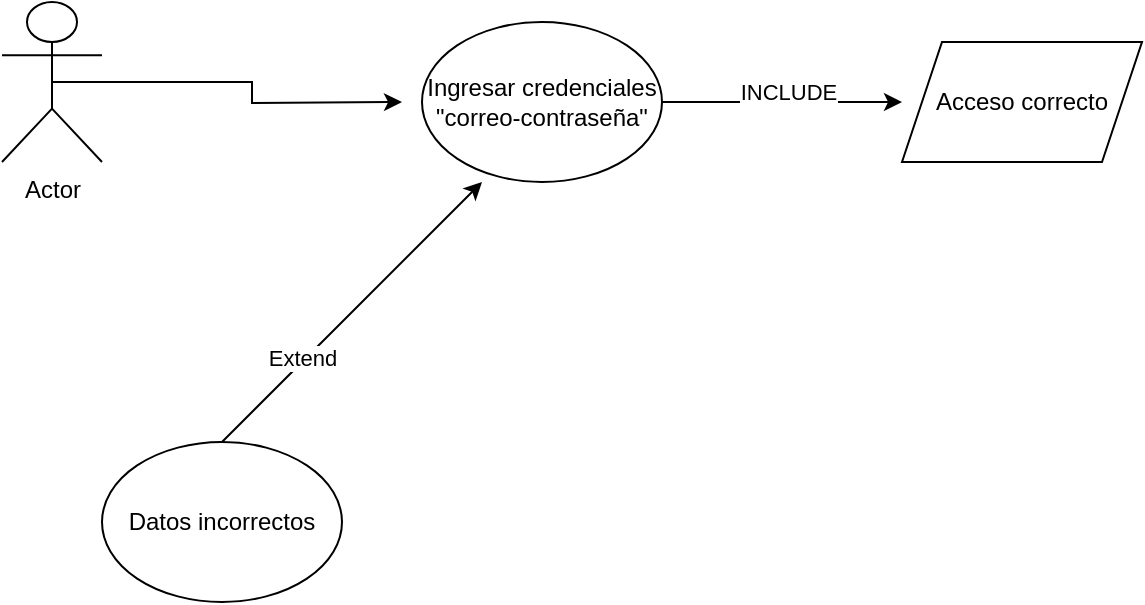 <mxfile version="24.7.10">
  <diagram name="Página-1" id="BpwyiY-g1Ygwo0RqvZ1E">
    <mxGraphModel dx="1050" dy="653" grid="1" gridSize="10" guides="1" tooltips="1" connect="1" arrows="1" fold="1" page="1" pageScale="1" pageWidth="827" pageHeight="1169" math="0" shadow="0">
      <root>
        <mxCell id="0" />
        <mxCell id="1" parent="0" />
        <mxCell id="UcXNtMW3KPgTTdsQUL5W-7" style="edgeStyle=orthogonalEdgeStyle;rounded=0;orthogonalLoop=1;jettySize=auto;html=1;exitX=0.5;exitY=0.5;exitDx=0;exitDy=0;exitPerimeter=0;" edge="1" parent="1" source="UcXNtMW3KPgTTdsQUL5W-2">
          <mxGeometry relative="1" as="geometry">
            <mxPoint x="260" y="230" as="targetPoint" />
          </mxGeometry>
        </mxCell>
        <mxCell id="UcXNtMW3KPgTTdsQUL5W-2" value="Actor" style="shape=umlActor;verticalLabelPosition=bottom;verticalAlign=top;html=1;outlineConnect=0;" vertex="1" parent="1">
          <mxGeometry x="60" y="180" width="50" height="80" as="geometry" />
        </mxCell>
        <mxCell id="UcXNtMW3KPgTTdsQUL5W-6" value="Ingresar credenciales&lt;div&gt;&quot;correo-contraseña&quot;&lt;/div&gt;" style="ellipse;whiteSpace=wrap;html=1;" vertex="1" parent="1">
          <mxGeometry x="270" y="190" width="120" height="80" as="geometry" />
        </mxCell>
        <mxCell id="UcXNtMW3KPgTTdsQUL5W-8" value="" style="endArrow=classic;html=1;rounded=0;exitX=1;exitY=0.5;exitDx=0;exitDy=0;" edge="1" parent="1" source="UcXNtMW3KPgTTdsQUL5W-6">
          <mxGeometry relative="1" as="geometry">
            <mxPoint x="430" y="240" as="sourcePoint" />
            <mxPoint x="510" y="230" as="targetPoint" />
          </mxGeometry>
        </mxCell>
        <mxCell id="UcXNtMW3KPgTTdsQUL5W-9" value="Label" style="edgeLabel;resizable=0;html=1;;align=center;verticalAlign=middle;" connectable="0" vertex="1" parent="UcXNtMW3KPgTTdsQUL5W-8">
          <mxGeometry relative="1" as="geometry" />
        </mxCell>
        <mxCell id="UcXNtMW3KPgTTdsQUL5W-11" value="INCLUDE&lt;div&gt;&lt;br&gt;&lt;/div&gt;" style="edgeLabel;html=1;align=center;verticalAlign=middle;resizable=0;points=[];" vertex="1" connectable="0" parent="UcXNtMW3KPgTTdsQUL5W-8">
          <mxGeometry x="0.042" y="-2" relative="1" as="geometry">
            <mxPoint as="offset" />
          </mxGeometry>
        </mxCell>
        <mxCell id="UcXNtMW3KPgTTdsQUL5W-12" value="Acceso correcto" style="shape=parallelogram;perimeter=parallelogramPerimeter;whiteSpace=wrap;html=1;fixedSize=1;" vertex="1" parent="1">
          <mxGeometry x="510" y="200" width="120" height="60" as="geometry" />
        </mxCell>
        <mxCell id="UcXNtMW3KPgTTdsQUL5W-14" value="" style="endArrow=classic;html=1;rounded=0;" edge="1" parent="1">
          <mxGeometry width="50" height="50" relative="1" as="geometry">
            <mxPoint x="170" y="400" as="sourcePoint" />
            <mxPoint x="300" y="270" as="targetPoint" />
            <Array as="points">
              <mxPoint x="270" y="300" />
              <mxPoint x="290" y="280" />
            </Array>
          </mxGeometry>
        </mxCell>
        <mxCell id="UcXNtMW3KPgTTdsQUL5W-16" value="Extend" style="edgeLabel;html=1;align=center;verticalAlign=middle;resizable=0;points=[];" vertex="1" connectable="0" parent="UcXNtMW3KPgTTdsQUL5W-14">
          <mxGeometry x="-0.371" y="2" relative="1" as="geometry">
            <mxPoint as="offset" />
          </mxGeometry>
        </mxCell>
        <mxCell id="UcXNtMW3KPgTTdsQUL5W-17" value="Datos incorrectos" style="ellipse;whiteSpace=wrap;html=1;" vertex="1" parent="1">
          <mxGeometry x="110" y="400" width="120" height="80" as="geometry" />
        </mxCell>
      </root>
    </mxGraphModel>
  </diagram>
</mxfile>
